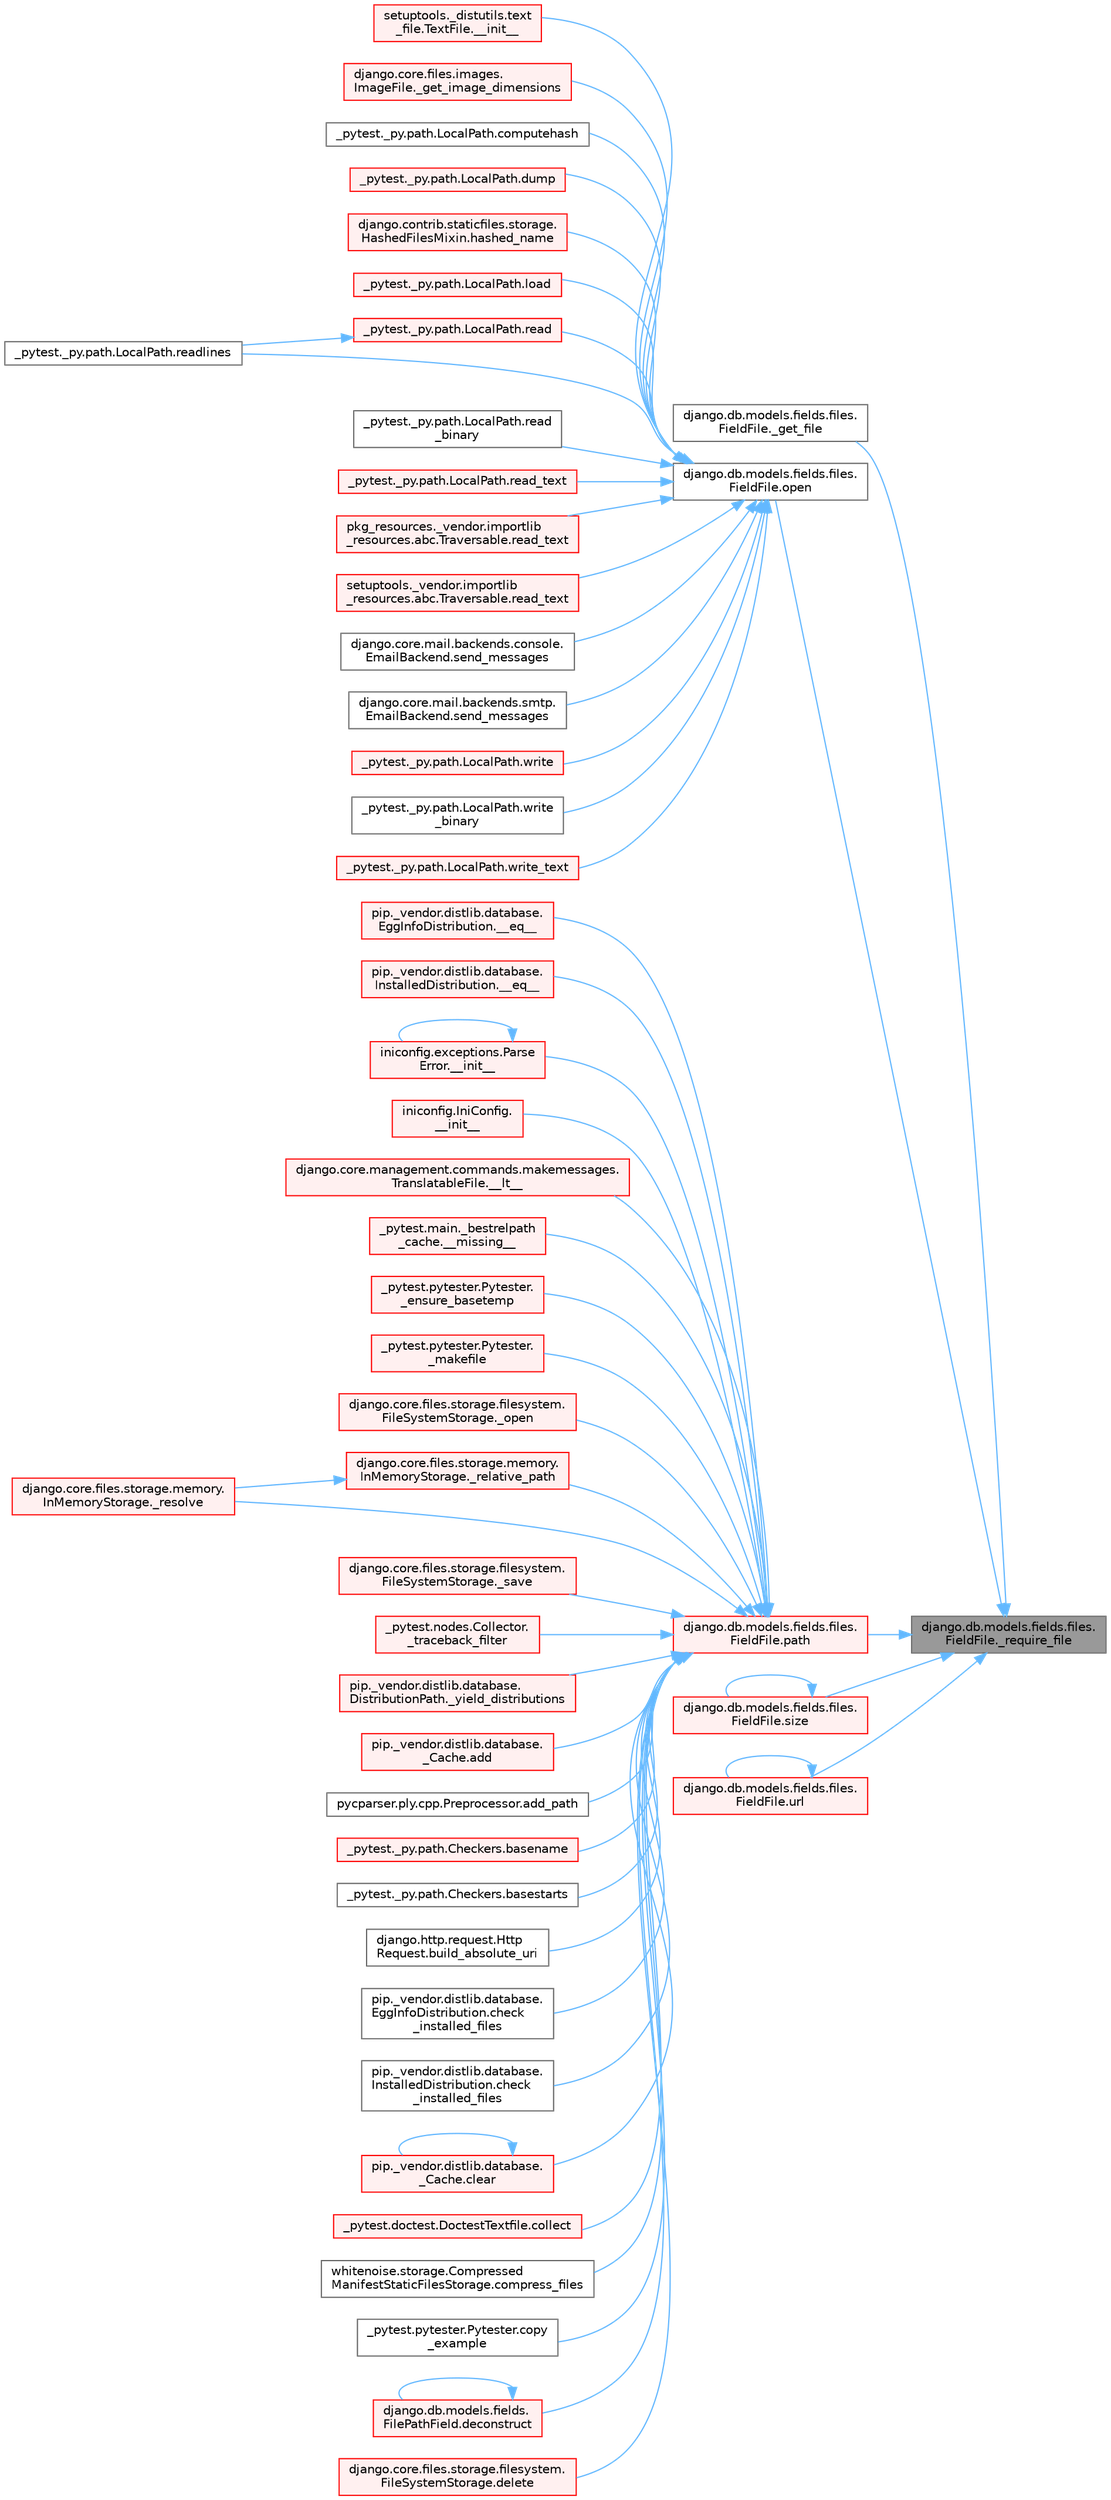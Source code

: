 digraph "django.db.models.fields.files.FieldFile._require_file"
{
 // LATEX_PDF_SIZE
  bgcolor="transparent";
  edge [fontname=Helvetica,fontsize=10,labelfontname=Helvetica,labelfontsize=10];
  node [fontname=Helvetica,fontsize=10,shape=box,height=0.2,width=0.4];
  rankdir="RL";
  Node1 [id="Node000001",label="django.db.models.fields.files.\lFieldFile._require_file",height=0.2,width=0.4,color="gray40", fillcolor="grey60", style="filled", fontcolor="black",tooltip=" "];
  Node1 -> Node2 [id="edge1_Node000001_Node000002",dir="back",color="steelblue1",style="solid",tooltip=" "];
  Node2 [id="Node000002",label="django.db.models.fields.files.\lFieldFile._get_file",height=0.2,width=0.4,color="grey40", fillcolor="white", style="filled",URL="$classdjango_1_1db_1_1models_1_1fields_1_1files_1_1_field_file.html#adb3075f076d2c6e3578e809c6d69d664",tooltip=" "];
  Node1 -> Node3 [id="edge2_Node000001_Node000003",dir="back",color="steelblue1",style="solid",tooltip=" "];
  Node3 [id="Node000003",label="django.db.models.fields.files.\lFieldFile.open",height=0.2,width=0.4,color="grey40", fillcolor="white", style="filled",URL="$classdjango_1_1db_1_1models_1_1fields_1_1files_1_1_field_file.html#ac17332adacb50b3ff23da63ecbe5561f",tooltip=" "];
  Node3 -> Node4 [id="edge3_Node000003_Node000004",dir="back",color="steelblue1",style="solid",tooltip=" "];
  Node4 [id="Node000004",label="setuptools._distutils.text\l_file.TextFile.__init__",height=0.2,width=0.4,color="red", fillcolor="#FFF0F0", style="filled",URL="$classsetuptools_1_1__distutils_1_1text__file_1_1_text_file.html#aeb26f34e394b4e658295391382cc8813",tooltip=" "];
  Node3 -> Node36 [id="edge4_Node000003_Node000036",dir="back",color="steelblue1",style="solid",tooltip=" "];
  Node36 [id="Node000036",label="django.core.files.images.\lImageFile._get_image_dimensions",height=0.2,width=0.4,color="red", fillcolor="#FFF0F0", style="filled",URL="$classdjango_1_1core_1_1files_1_1images_1_1_image_file.html#a2832e2235f63c851f4652a4ea59ec924",tooltip=" "];
  Node3 -> Node99 [id="edge5_Node000003_Node000099",dir="back",color="steelblue1",style="solid",tooltip=" "];
  Node99 [id="Node000099",label="_pytest._py.path.LocalPath.computehash",height=0.2,width=0.4,color="grey40", fillcolor="white", style="filled",URL="$class__pytest_1_1__py_1_1path_1_1_local_path.html#aa82d067bed26e6655d315d858254160b",tooltip=" "];
  Node3 -> Node100 [id="edge6_Node000003_Node000100",dir="back",color="steelblue1",style="solid",tooltip=" "];
  Node100 [id="Node000100",label="_pytest._py.path.LocalPath.dump",height=0.2,width=0.4,color="red", fillcolor="#FFF0F0", style="filled",URL="$class__pytest_1_1__py_1_1path_1_1_local_path.html#a2f45e7b54f2823ed6746a19107ae68b4",tooltip=" "];
  Node3 -> Node102 [id="edge7_Node000003_Node000102",dir="back",color="steelblue1",style="solid",tooltip=" "];
  Node102 [id="Node000102",label="django.contrib.staticfiles.storage.\lHashedFilesMixin.hashed_name",height=0.2,width=0.4,color="red", fillcolor="#FFF0F0", style="filled",URL="$classdjango_1_1contrib_1_1staticfiles_1_1storage_1_1_hashed_files_mixin.html#aa30283e5d1a2177cf975b44ae95e45e4",tooltip=" "];
  Node3 -> Node106 [id="edge8_Node000003_Node000106",dir="back",color="steelblue1",style="solid",tooltip=" "];
  Node106 [id="Node000106",label="_pytest._py.path.LocalPath.load",height=0.2,width=0.4,color="red", fillcolor="#FFF0F0", style="filled",URL="$class__pytest_1_1__py_1_1path_1_1_local_path.html#a284b118886fe9a033c146647826faf72",tooltip=" "];
  Node3 -> Node800 [id="edge9_Node000003_Node000800",dir="back",color="steelblue1",style="solid",tooltip=" "];
  Node800 [id="Node000800",label="_pytest._py.path.LocalPath.read",height=0.2,width=0.4,color="red", fillcolor="#FFF0F0", style="filled",URL="$class__pytest_1_1__py_1_1path_1_1_local_path.html#a8640b65f715ce8a258379deb78a68fd8",tooltip=" "];
  Node800 -> Node802 [id="edge10_Node000800_Node000802",dir="back",color="steelblue1",style="solid",tooltip=" "];
  Node802 [id="Node000802",label="_pytest._py.path.LocalPath.readlines",height=0.2,width=0.4,color="grey40", fillcolor="white", style="filled",URL="$class__pytest_1_1__py_1_1path_1_1_local_path.html#ab4ae86092b85919c6d43e793d049c3b3",tooltip=" "];
  Node3 -> Node806 [id="edge11_Node000003_Node000806",dir="back",color="steelblue1",style="solid",tooltip=" "];
  Node806 [id="Node000806",label="_pytest._py.path.LocalPath.read\l_binary",height=0.2,width=0.4,color="grey40", fillcolor="white", style="filled",URL="$class__pytest_1_1__py_1_1path_1_1_local_path.html#adc47986c47c70f2b5889b85af157cd59",tooltip=" "];
  Node3 -> Node807 [id="edge12_Node000003_Node000807",dir="back",color="steelblue1",style="solid",tooltip=" "];
  Node807 [id="Node000807",label="_pytest._py.path.LocalPath.read_text",height=0.2,width=0.4,color="red", fillcolor="#FFF0F0", style="filled",URL="$class__pytest_1_1__py_1_1path_1_1_local_path.html#aea3efa14b998c32e27f6604263858398",tooltip=" "];
  Node3 -> Node1078 [id="edge13_Node000003_Node001078",dir="back",color="steelblue1",style="solid",tooltip=" "];
  Node1078 [id="Node001078",label="pkg_resources._vendor.importlib\l_resources.abc.Traversable.read_text",height=0.2,width=0.4,color="red", fillcolor="#FFF0F0", style="filled",URL="$classpkg__resources_1_1__vendor_1_1importlib__resources_1_1abc_1_1_traversable.html#a2fa0982edeea4b5f1a38953c1d81f10b",tooltip=" "];
  Node3 -> Node1745 [id="edge14_Node000003_Node001745",dir="back",color="steelblue1",style="solid",tooltip=" "];
  Node1745 [id="Node001745",label="setuptools._vendor.importlib\l_resources.abc.Traversable.read_text",height=0.2,width=0.4,color="red", fillcolor="#FFF0F0", style="filled",URL="$classsetuptools_1_1__vendor_1_1importlib__resources_1_1abc_1_1_traversable.html#aee408e70fdcc58915b97b67f3dd981a3",tooltip=" "];
  Node3 -> Node802 [id="edge15_Node000003_Node000802",dir="back",color="steelblue1",style="solid",tooltip=" "];
  Node3 -> Node1746 [id="edge16_Node000003_Node001746",dir="back",color="steelblue1",style="solid",tooltip=" "];
  Node1746 [id="Node001746",label="django.core.mail.backends.console.\lEmailBackend.send_messages",height=0.2,width=0.4,color="grey40", fillcolor="white", style="filled",URL="$classdjango_1_1core_1_1mail_1_1backends_1_1console_1_1_email_backend.html#ae3c7f922df87a228638e98cbb97a3deb",tooltip=" "];
  Node3 -> Node1747 [id="edge17_Node000003_Node001747",dir="back",color="steelblue1",style="solid",tooltip=" "];
  Node1747 [id="Node001747",label="django.core.mail.backends.smtp.\lEmailBackend.send_messages",height=0.2,width=0.4,color="grey40", fillcolor="white", style="filled",URL="$classdjango_1_1core_1_1mail_1_1backends_1_1smtp_1_1_email_backend.html#a0d829964e867581b24047266e5c3dca6",tooltip=" "];
  Node3 -> Node1748 [id="edge18_Node000003_Node001748",dir="back",color="steelblue1",style="solid",tooltip=" "];
  Node1748 [id="Node001748",label="_pytest._py.path.LocalPath.write",height=0.2,width=0.4,color="red", fillcolor="#FFF0F0", style="filled",URL="$class__pytest_1_1__py_1_1path_1_1_local_path.html#a8f782fcf3e7b991a42259724f3d25de2",tooltip=" "];
  Node3 -> Node1749 [id="edge19_Node000003_Node001749",dir="back",color="steelblue1",style="solid",tooltip=" "];
  Node1749 [id="Node001749",label="_pytest._py.path.LocalPath.write\l_binary",height=0.2,width=0.4,color="grey40", fillcolor="white", style="filled",URL="$class__pytest_1_1__py_1_1path_1_1_local_path.html#a7534a4f27649c991dcbf86175776d5d9",tooltip=" "];
  Node3 -> Node1750 [id="edge20_Node000003_Node001750",dir="back",color="steelblue1",style="solid",tooltip=" "];
  Node1750 [id="Node001750",label="_pytest._py.path.LocalPath.write_text",height=0.2,width=0.4,color="red", fillcolor="#FFF0F0", style="filled",URL="$class__pytest_1_1__py_1_1path_1_1_local_path.html#aa5dd623ba884ffb1a61b8a65bfb38d1f",tooltip=" "];
  Node1 -> Node2166 [id="edge21_Node000001_Node002166",dir="back",color="steelblue1",style="solid",tooltip=" "];
  Node2166 [id="Node002166",label="django.db.models.fields.files.\lFieldFile.path",height=0.2,width=0.4,color="red", fillcolor="#FFF0F0", style="filled",URL="$classdjango_1_1db_1_1models_1_1fields_1_1files_1_1_field_file.html#ae91c4ed0643fb9bd8959d0db8eb44f80",tooltip=" "];
  Node2166 -> Node2167 [id="edge22_Node002166_Node002167",dir="back",color="steelblue1",style="solid",tooltip=" "];
  Node2167 [id="Node002167",label="pip._vendor.distlib.database.\lEggInfoDistribution.__eq__",height=0.2,width=0.4,color="red", fillcolor="#FFF0F0", style="filled",URL="$classpip_1_1__vendor_1_1distlib_1_1database_1_1_egg_info_distribution.html#ab083ac09aa8cf26eb5305f1359efe85b",tooltip=" "];
  Node2166 -> Node2168 [id="edge23_Node002166_Node002168",dir="back",color="steelblue1",style="solid",tooltip=" "];
  Node2168 [id="Node002168",label="pip._vendor.distlib.database.\lInstalledDistribution.__eq__",height=0.2,width=0.4,color="red", fillcolor="#FFF0F0", style="filled",URL="$classpip_1_1__vendor_1_1distlib_1_1database_1_1_installed_distribution.html#a391e6744a97d9fcc66ca038eb012c71d",tooltip=" "];
  Node2166 -> Node2169 [id="edge24_Node002166_Node002169",dir="back",color="steelblue1",style="solid",tooltip=" "];
  Node2169 [id="Node002169",label="iniconfig.exceptions.Parse\lError.__init__",height=0.2,width=0.4,color="red", fillcolor="#FFF0F0", style="filled",URL="$classiniconfig_1_1exceptions_1_1_parse_error.html#a2e7c0f14bebe4a18a5e76a6f2804874f",tooltip=" "];
  Node2169 -> Node2169 [id="edge25_Node002169_Node002169",dir="back",color="steelblue1",style="solid",tooltip=" "];
  Node2166 -> Node2170 [id="edge26_Node002166_Node002170",dir="back",color="steelblue1",style="solid",tooltip=" "];
  Node2170 [id="Node002170",label="iniconfig.IniConfig.\l__init__",height=0.2,width=0.4,color="red", fillcolor="#FFF0F0", style="filled",URL="$classiniconfig_1_1_ini_config.html#acedfdc6806378289ae0ba417db5d88a2",tooltip=" "];
  Node2166 -> Node2171 [id="edge27_Node002166_Node002171",dir="back",color="steelblue1",style="solid",tooltip=" "];
  Node2171 [id="Node002171",label="django.core.management.commands.makemessages.\lTranslatableFile.__lt__",height=0.2,width=0.4,color="red", fillcolor="#FFF0F0", style="filled",URL="$classdjango_1_1core_1_1management_1_1commands_1_1makemessages_1_1_translatable_file.html#a08e864271bf61ff017919a98cc250c40",tooltip=" "];
  Node2166 -> Node2172 [id="edge28_Node002166_Node002172",dir="back",color="steelblue1",style="solid",tooltip=" "];
  Node2172 [id="Node002172",label="_pytest.main._bestrelpath\l_cache.__missing__",height=0.2,width=0.4,color="red", fillcolor="#FFF0F0", style="filled",URL="$class__pytest_1_1main_1_1__bestrelpath__cache.html#ad20a80028e2b7c9be3360704d8455b5c",tooltip=" "];
  Node2166 -> Node2174 [id="edge29_Node002166_Node002174",dir="back",color="steelblue1",style="solid",tooltip=" "];
  Node2174 [id="Node002174",label="_pytest.pytester.Pytester.\l_ensure_basetemp",height=0.2,width=0.4,color="red", fillcolor="#FFF0F0", style="filled",URL="$class__pytest_1_1pytester_1_1_pytester.html#a0351682a9bda53abcddfe725386e43be",tooltip=" "];
  Node2166 -> Node2178 [id="edge30_Node002166_Node002178",dir="back",color="steelblue1",style="solid",tooltip=" "];
  Node2178 [id="Node002178",label="_pytest.pytester.Pytester.\l_makefile",height=0.2,width=0.4,color="red", fillcolor="#FFF0F0", style="filled",URL="$class__pytest_1_1pytester_1_1_pytester.html#a7a55c8d58e26455aa4fa8bc9c5d692c6",tooltip=" "];
  Node2166 -> Node2191 [id="edge31_Node002166_Node002191",dir="back",color="steelblue1",style="solid",tooltip=" "];
  Node2191 [id="Node002191",label="django.core.files.storage.filesystem.\lFileSystemStorage._open",height=0.2,width=0.4,color="red", fillcolor="#FFF0F0", style="filled",URL="$classdjango_1_1core_1_1files_1_1storage_1_1filesystem_1_1_file_system_storage.html#ae445f45c773bb251ff7fe2250623a527",tooltip=" "];
  Node2166 -> Node2192 [id="edge32_Node002166_Node002192",dir="back",color="steelblue1",style="solid",tooltip=" "];
  Node2192 [id="Node002192",label="django.core.files.storage.memory.\lInMemoryStorage._relative_path",height=0.2,width=0.4,color="red", fillcolor="#FFF0F0", style="filled",URL="$classdjango_1_1core_1_1files_1_1storage_1_1memory_1_1_in_memory_storage.html#ac55022122cbce7480d2544d78cb961a8",tooltip=" "];
  Node2192 -> Node2193 [id="edge33_Node002192_Node002193",dir="back",color="steelblue1",style="solid",tooltip=" "];
  Node2193 [id="Node002193",label="django.core.files.storage.memory.\lInMemoryStorage._resolve",height=0.2,width=0.4,color="red", fillcolor="#FFF0F0", style="filled",URL="$classdjango_1_1core_1_1files_1_1storage_1_1memory_1_1_in_memory_storage.html#a2bef8461f4f35675479c14e705ed4055",tooltip=" "];
  Node2166 -> Node2193 [id="edge34_Node002166_Node002193",dir="back",color="steelblue1",style="solid",tooltip=" "];
  Node2166 -> Node2194 [id="edge35_Node002166_Node002194",dir="back",color="steelblue1",style="solid",tooltip=" "];
  Node2194 [id="Node002194",label="django.core.files.storage.filesystem.\lFileSystemStorage._save",height=0.2,width=0.4,color="red", fillcolor="#FFF0F0", style="filled",URL="$classdjango_1_1core_1_1files_1_1storage_1_1filesystem_1_1_file_system_storage.html#adbe53c076907f538c9edd1ec24814172",tooltip=" "];
  Node2166 -> Node2195 [id="edge36_Node002166_Node002195",dir="back",color="steelblue1",style="solid",tooltip=" "];
  Node2195 [id="Node002195",label="_pytest.nodes.Collector.\l_traceback_filter",height=0.2,width=0.4,color="red", fillcolor="#FFF0F0", style="filled",URL="$class__pytest_1_1nodes_1_1_collector.html#ad51ffd1da24374414a47c458e2cf0ab2",tooltip=" "];
  Node2166 -> Node2198 [id="edge37_Node002166_Node002198",dir="back",color="steelblue1",style="solid",tooltip=" "];
  Node2198 [id="Node002198",label="pip._vendor.distlib.database.\lDistributionPath._yield_distributions",height=0.2,width=0.4,color="red", fillcolor="#FFF0F0", style="filled",URL="$classpip_1_1__vendor_1_1distlib_1_1database_1_1_distribution_path.html#a494115a6f67233269e152b17f28e499f",tooltip=" "];
  Node2166 -> Node1136 [id="edge38_Node002166_Node001136",dir="back",color="steelblue1",style="solid",tooltip=" "];
  Node1136 [id="Node001136",label="pip._vendor.distlib.database.\l_Cache.add",height=0.2,width=0.4,color="red", fillcolor="#FFF0F0", style="filled",URL="$classpip_1_1__vendor_1_1distlib_1_1database_1_1___cache.html#a9d96a00152b11f1163cd2cdf6626ae08",tooltip=" "];
  Node2166 -> Node2205 [id="edge39_Node002166_Node002205",dir="back",color="steelblue1",style="solid",tooltip=" "];
  Node2205 [id="Node002205",label="pycparser.ply.cpp.Preprocessor.add_path",height=0.2,width=0.4,color="grey40", fillcolor="white", style="filled",URL="$classpycparser_1_1ply_1_1cpp_1_1_preprocessor.html#adc4ae2a997c42b396a19f823546c4d52",tooltip=" "];
  Node2166 -> Node2206 [id="edge40_Node002166_Node002206",dir="back",color="steelblue1",style="solid",tooltip=" "];
  Node2206 [id="Node002206",label="_pytest._py.path.Checkers.basename",height=0.2,width=0.4,color="red", fillcolor="#FFF0F0", style="filled",URL="$class__pytest_1_1__py_1_1path_1_1_checkers.html#a5a659647ce281e4f0e46b4113485effe",tooltip=" "];
  Node2166 -> Node2207 [id="edge41_Node002166_Node002207",dir="back",color="steelblue1",style="solid",tooltip=" "];
  Node2207 [id="Node002207",label="_pytest._py.path.Checkers.basestarts",height=0.2,width=0.4,color="grey40", fillcolor="white", style="filled",URL="$class__pytest_1_1__py_1_1path_1_1_checkers.html#a6e314faf838abff8a7b29c772973ed6a",tooltip=" "];
  Node2166 -> Node2208 [id="edge42_Node002166_Node002208",dir="back",color="steelblue1",style="solid",tooltip=" "];
  Node2208 [id="Node002208",label="django.http.request.Http\lRequest.build_absolute_uri",height=0.2,width=0.4,color="grey40", fillcolor="white", style="filled",URL="$classdjango_1_1http_1_1request_1_1_http_request.html#a779e4388b7528ae2f94ae9da4f796d4c",tooltip=" "];
  Node2166 -> Node2209 [id="edge43_Node002166_Node002209",dir="back",color="steelblue1",style="solid",tooltip=" "];
  Node2209 [id="Node002209",label="pip._vendor.distlib.database.\lEggInfoDistribution.check\l_installed_files",height=0.2,width=0.4,color="grey40", fillcolor="white", style="filled",URL="$classpip_1_1__vendor_1_1distlib_1_1database_1_1_egg_info_distribution.html#a1e5196e3216b38c2ba44ba7c611d1871",tooltip=" "];
  Node2166 -> Node2070 [id="edge44_Node002166_Node002070",dir="back",color="steelblue1",style="solid",tooltip=" "];
  Node2070 [id="Node002070",label="pip._vendor.distlib.database.\lInstalledDistribution.check\l_installed_files",height=0.2,width=0.4,color="grey40", fillcolor="white", style="filled",URL="$classpip_1_1__vendor_1_1distlib_1_1database_1_1_installed_distribution.html#a0648e22de76cbd21e559677899136ffd",tooltip=" "];
  Node2166 -> Node1908 [id="edge45_Node002166_Node001908",dir="back",color="steelblue1",style="solid",tooltip=" "];
  Node1908 [id="Node001908",label="pip._vendor.distlib.database.\l_Cache.clear",height=0.2,width=0.4,color="red", fillcolor="#FFF0F0", style="filled",URL="$classpip_1_1__vendor_1_1distlib_1_1database_1_1___cache.html#af81ee07ea1881ddaf69c99c4a2c9df41",tooltip=" "];
  Node1908 -> Node1908 [id="edge46_Node001908_Node001908",dir="back",color="steelblue1",style="solid",tooltip=" "];
  Node2166 -> Node2210 [id="edge47_Node002166_Node002210",dir="back",color="steelblue1",style="solid",tooltip=" "];
  Node2210 [id="Node002210",label="_pytest.doctest.DoctestTextfile.collect",height=0.2,width=0.4,color="red", fillcolor="#FFF0F0", style="filled",URL="$class__pytest_1_1doctest_1_1_doctest_textfile.html#ae6208b7f680bfcadf752a86afb559045",tooltip=" "];
  Node2166 -> Node2211 [id="edge48_Node002166_Node002211",dir="back",color="steelblue1",style="solid",tooltip=" "];
  Node2211 [id="Node002211",label="whitenoise.storage.Compressed\lManifestStaticFilesStorage.compress_files",height=0.2,width=0.4,color="grey40", fillcolor="white", style="filled",URL="$classwhitenoise_1_1storage_1_1_compressed_manifest_static_files_storage.html#ae53c3846898af0ebb6a5e40b120f1514",tooltip=" "];
  Node2166 -> Node2212 [id="edge49_Node002166_Node002212",dir="back",color="steelblue1",style="solid",tooltip=" "];
  Node2212 [id="Node002212",label="_pytest.pytester.Pytester.copy\l_example",height=0.2,width=0.4,color="grey40", fillcolor="white", style="filled",URL="$class__pytest_1_1pytester_1_1_pytester.html#aeeae92470f10e16abb52e25a149a3eb0",tooltip=" "];
  Node2166 -> Node2213 [id="edge50_Node002166_Node002213",dir="back",color="steelblue1",style="solid",tooltip=" "];
  Node2213 [id="Node002213",label="django.db.models.fields.\lFilePathField.deconstruct",height=0.2,width=0.4,color="red", fillcolor="#FFF0F0", style="filled",URL="$classdjango_1_1db_1_1models_1_1fields_1_1_file_path_field.html#a6a89176a77b5299ca6414c601c62dcb0",tooltip=" "];
  Node2213 -> Node2213 [id="edge51_Node002213_Node002213",dir="back",color="steelblue1",style="solid",tooltip=" "];
  Node2166 -> Node2214 [id="edge52_Node002166_Node002214",dir="back",color="steelblue1",style="solid",tooltip=" "];
  Node2214 [id="Node002214",label="django.core.files.storage.filesystem.\lFileSystemStorage.delete",height=0.2,width=0.4,color="red", fillcolor="#FFF0F0", style="filled",URL="$classdjango_1_1core_1_1files_1_1storage_1_1filesystem_1_1_file_system_storage.html#a431299ec5a60dec64204ded735dcdc58",tooltip=" "];
  Node1 -> Node2442 [id="edge53_Node000001_Node002442",dir="back",color="steelblue1",style="solid",tooltip=" "];
  Node2442 [id="Node002442",label="django.db.models.fields.files.\lFieldFile.size",height=0.2,width=0.4,color="red", fillcolor="#FFF0F0", style="filled",URL="$classdjango_1_1db_1_1models_1_1fields_1_1files_1_1_field_file.html#aea23a57308858c3cbc573c67f2ab9b74",tooltip=" "];
  Node2442 -> Node2442 [id="edge54_Node002442_Node002442",dir="back",color="steelblue1",style="solid",tooltip=" "];
  Node1 -> Node2449 [id="edge55_Node000001_Node002449",dir="back",color="steelblue1",style="solid",tooltip=" "];
  Node2449 [id="Node002449",label="django.db.models.fields.files.\lFieldFile.url",height=0.2,width=0.4,color="red", fillcolor="#FFF0F0", style="filled",URL="$classdjango_1_1db_1_1models_1_1fields_1_1files_1_1_field_file.html#a068aaff04949963245840e3226b2c87a",tooltip=" "];
  Node2449 -> Node2449 [id="edge56_Node002449_Node002449",dir="back",color="steelblue1",style="solid",tooltip=" "];
}
